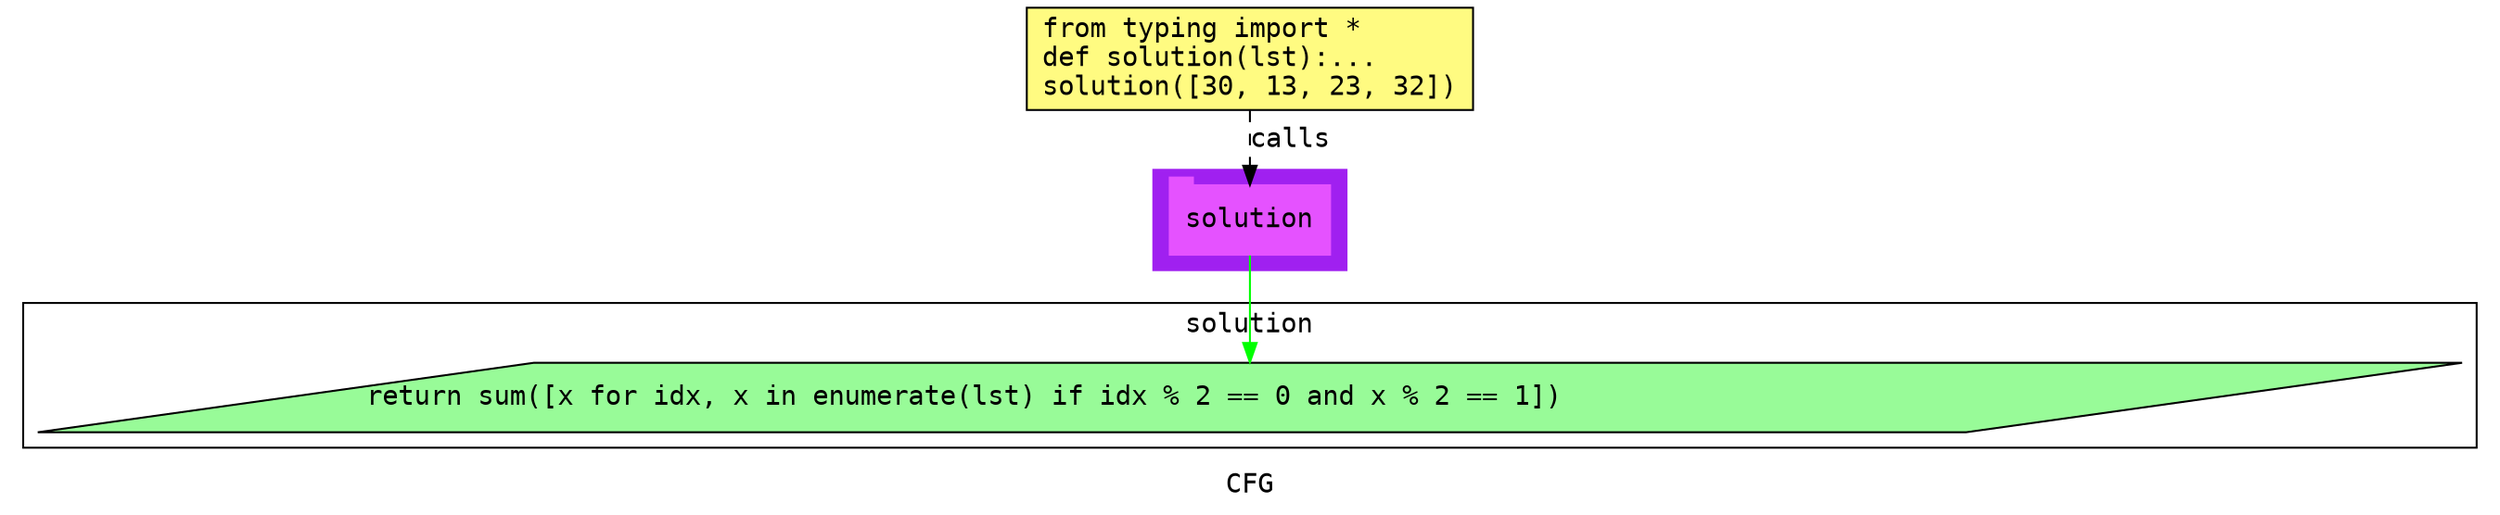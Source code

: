 digraph cluster460CFG {
	graph [bb="0,0,1242,259",
		compound=True,
		fontname="DejaVu Sans Mono",
		label=CFG,
		lheight=0.21,
		lp="621,11.5",
		lwidth=0.35,
		pack=False,
		rankdir=TB,
		ranksep=0.02
	];
	node [fontname="DejaVu Sans Mono",
		label="\N"
	];
	edge [fontname="DejaVu Sans Mono"];
	subgraph cluster_1 {
		graph [bb="571,123,671,175",
			color=purple,
			compound=true,
			fontname="DejaVu Sans Mono",
			label="",
			rankdir=TB,
			ranksep=0.02,
			shape=tab,
			style=filled
		];
		node [fontname="DejaVu Sans Mono"];
		edge [fontname="DejaVu Sans Mono"];
		6	[color="#E552FF",
			height=0.5,
			label=solution,
			linenum="[7]",
			pos="621,149",
			shape=tab,
			style=filled,
			width=1.1528];
	}
	subgraph cluster2solution {
		graph [bb="8,31,1234,106",
			compound=True,
			fontname="DejaVu Sans Mono",
			label=solution,
			lheight=0.21,
			lp="621,94.5",
			lwidth=0.93,
			pack=False,
			rankdir=TB,
			ranksep=0.02
		];
		node [fontname="DejaVu Sans Mono"];
		edge [fontname="DejaVu Sans Mono"];
		3	[fillcolor="#98fb98",
			height=0.5,
			label="return sum([x for idx, x in enumerate(lst) if idx % 2 == 0 and x % 2 == 1])\l",
			linenum="[5]",
			pos="621,57",
			shape=parallelogram,
			style="filled,solid",
			width=16.809];
	}
	1	[fillcolor="#FFFB81",
		height=0.73611,
		label="from typing import *\ldef solution(lst):...\lsolution([30, 13, 23, 32])\l",
		linenum="[1]",
		pos="621,232.5",
		shape=rectangle,
		style="filled,solid",
		width=3.2083];
	1 -> 6	[label=calls,
		lp="642,190.5",
		pos="e,621,167.13 621,205.71 621,196.66 621,186.47 621,177.3",
		style=dashed];
	6 -> 3	[color=green,
		pos="e,621,75.3 621,130.65 621,117.82 621,100.11 621,85.381"];
}
